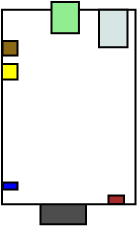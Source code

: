 <?xml version="1.0" encoding="UTF-8"?>
<dia:diagram xmlns:dia="http://www.lysator.liu.se/~alla/dia/">
  <dia:layer name="Background" visible="true" active="true">
    <dia:group>
      <dia:object type="Standard - Box" version="0" id="O0">
        <dia:attribute name="obj_pos">
          <dia:point val="2.025,7.65"/>
        </dia:attribute>
        <dia:attribute name="obj_bb">
          <dia:rectangle val="1.975,7.6;4.35,10.825"/>
        </dia:attribute>
        <dia:attribute name="elem_corner">
          <dia:point val="2.025,7.65"/>
        </dia:attribute>
        <dia:attribute name="elem_width">
          <dia:real val="2.275"/>
        </dia:attribute>
        <dia:attribute name="elem_height">
          <dia:real val="3.125"/>
        </dia:attribute>
        <dia:attribute name="border_width">
          <dia:real val="0.1"/>
        </dia:attribute>
        <dia:attribute name="inner_color">
          <dia:color val="#4d4d4d"/>
        </dia:attribute>
        <dia:attribute name="show_background">
          <dia:boolean val="true"/>
        </dia:attribute>
        <dia:attribute name="aspect">
          <dia:enum val="1"/>
        </dia:attribute>
      </dia:object>
      <dia:object type="Standard - Box" version="0" id="O1">
        <dia:attribute name="obj_pos">
          <dia:point val="0.1,0.05"/>
        </dia:attribute>
        <dia:attribute name="obj_bb">
          <dia:rectangle val="0.05,0;6.825,9.825"/>
        </dia:attribute>
        <dia:attribute name="elem_corner">
          <dia:point val="0.1,0.05"/>
        </dia:attribute>
        <dia:attribute name="elem_width">
          <dia:real val="6.675"/>
        </dia:attribute>
        <dia:attribute name="elem_height">
          <dia:real val="9.725"/>
        </dia:attribute>
        <dia:attribute name="border_width">
          <dia:real val="0.1"/>
        </dia:attribute>
        <dia:attribute name="show_background">
          <dia:boolean val="true"/>
        </dia:attribute>
        <dia:attribute name="aspect">
          <dia:enum val="1"/>
        </dia:attribute>
      </dia:object>
      <dia:object type="Standard - Box" version="0" id="O2">
        <dia:attribute name="obj_pos">
          <dia:point val="4.95,0.05"/>
        </dia:attribute>
        <dia:attribute name="obj_bb">
          <dia:rectangle val="4.9,-1.682e-09;6.425,1.975"/>
        </dia:attribute>
        <dia:attribute name="elem_corner">
          <dia:point val="4.95,0.05"/>
        </dia:attribute>
        <dia:attribute name="elem_width">
          <dia:real val="1.425"/>
        </dia:attribute>
        <dia:attribute name="elem_height">
          <dia:real val="1.875"/>
        </dia:attribute>
        <dia:attribute name="border_width">
          <dia:real val="0.1"/>
        </dia:attribute>
        <dia:attribute name="inner_color">
          <dia:color val="#d8e5e5"/>
        </dia:attribute>
        <dia:attribute name="show_background">
          <dia:boolean val="true"/>
        </dia:attribute>
        <dia:attribute name="aspect">
          <dia:enum val="1"/>
        </dia:attribute>
      </dia:object>
      <dia:object type="Standard - Box" version="0" id="O3">
        <dia:attribute name="obj_pos">
          <dia:point val="5.425,9.338"/>
        </dia:attribute>
        <dia:attribute name="obj_bb">
          <dia:rectangle val="5.375,9.287;6.25,9.812"/>
        </dia:attribute>
        <dia:attribute name="elem_corner">
          <dia:point val="5.425,9.338"/>
        </dia:attribute>
        <dia:attribute name="elem_width">
          <dia:real val="0.775"/>
        </dia:attribute>
        <dia:attribute name="elem_height">
          <dia:real val="0.425"/>
        </dia:attribute>
        <dia:attribute name="border_width">
          <dia:real val="0.1"/>
        </dia:attribute>
        <dia:attribute name="inner_color">
          <dia:color val="#a52a2a"/>
        </dia:attribute>
        <dia:attribute name="show_background">
          <dia:boolean val="true"/>
        </dia:attribute>
        <dia:attribute name="aspect">
          <dia:enum val="1"/>
        </dia:attribute>
      </dia:object>
      <dia:object type="Standard - Box" version="0" id="O4">
        <dia:attribute name="obj_pos">
          <dia:point val="0.15,8.688"/>
        </dia:attribute>
        <dia:attribute name="obj_bb">
          <dia:rectangle val="0.1,8.637;0.925,9.088"/>
        </dia:attribute>
        <dia:attribute name="elem_corner">
          <dia:point val="0.15,8.688"/>
        </dia:attribute>
        <dia:attribute name="elem_width">
          <dia:real val="0.725"/>
        </dia:attribute>
        <dia:attribute name="elem_height">
          <dia:real val="0.35"/>
        </dia:attribute>
        <dia:attribute name="border_width">
          <dia:real val="0.1"/>
        </dia:attribute>
        <dia:attribute name="inner_color">
          <dia:color val="#0000ff"/>
        </dia:attribute>
        <dia:attribute name="show_background">
          <dia:boolean val="true"/>
        </dia:attribute>
        <dia:attribute name="aspect">
          <dia:enum val="1"/>
        </dia:attribute>
      </dia:object>
      <dia:object type="Standard - Box" version="0" id="O5">
        <dia:attribute name="obj_pos">
          <dia:point val="2.575,-0.338"/>
        </dia:attribute>
        <dia:attribute name="obj_bb">
          <dia:rectangle val="2.525,-0.388;3.996,1.275"/>
        </dia:attribute>
        <dia:attribute name="elem_corner">
          <dia:point val="2.575,-0.338"/>
        </dia:attribute>
        <dia:attribute name="elem_width">
          <dia:real val="1.371"/>
        </dia:attribute>
        <dia:attribute name="elem_height">
          <dia:real val="1.562"/>
        </dia:attribute>
        <dia:attribute name="border_width">
          <dia:real val="0.1"/>
        </dia:attribute>
        <dia:attribute name="inner_color">
          <dia:color val="#90ee90"/>
        </dia:attribute>
        <dia:attribute name="show_background">
          <dia:boolean val="true"/>
        </dia:attribute>
        <dia:attribute name="aspect">
          <dia:enum val="1"/>
        </dia:attribute>
      </dia:object>
      <dia:object type="Standard - Box" version="0" id="O6">
        <dia:attribute name="obj_pos">
          <dia:point val="0.125,1.613"/>
        </dia:attribute>
        <dia:attribute name="obj_bb">
          <dia:rectangle val="0.075,1.562;0.925,2.388"/>
        </dia:attribute>
        <dia:attribute name="elem_corner">
          <dia:point val="0.125,1.613"/>
        </dia:attribute>
        <dia:attribute name="elem_width">
          <dia:real val="0.75"/>
        </dia:attribute>
        <dia:attribute name="elem_height">
          <dia:real val="0.725"/>
        </dia:attribute>
        <dia:attribute name="border_width">
          <dia:real val="0.1"/>
        </dia:attribute>
        <dia:attribute name="inner_color">
          <dia:color val="#8b6914"/>
        </dia:attribute>
        <dia:attribute name="show_background">
          <dia:boolean val="true"/>
        </dia:attribute>
      </dia:object>
      <dia:object type="Standard - Box" version="0" id="O7">
        <dia:attribute name="obj_pos">
          <dia:point val="0.1,2.763"/>
        </dia:attribute>
        <dia:attribute name="obj_bb">
          <dia:rectangle val="0.05,2.712;0.925,3.587"/>
        </dia:attribute>
        <dia:attribute name="elem_corner">
          <dia:point val="0.1,2.763"/>
        </dia:attribute>
        <dia:attribute name="elem_width">
          <dia:real val="0.775"/>
        </dia:attribute>
        <dia:attribute name="elem_height">
          <dia:real val="0.775"/>
        </dia:attribute>
        <dia:attribute name="border_width">
          <dia:real val="0.1"/>
        </dia:attribute>
        <dia:attribute name="inner_color">
          <dia:color val="#ffff00"/>
        </dia:attribute>
        <dia:attribute name="show_background">
          <dia:boolean val="true"/>
        </dia:attribute>
        <dia:attribute name="aspect">
          <dia:enum val="1"/>
        </dia:attribute>
      </dia:object>
    </dia:group>
  </dia:layer>
</dia:diagram>
